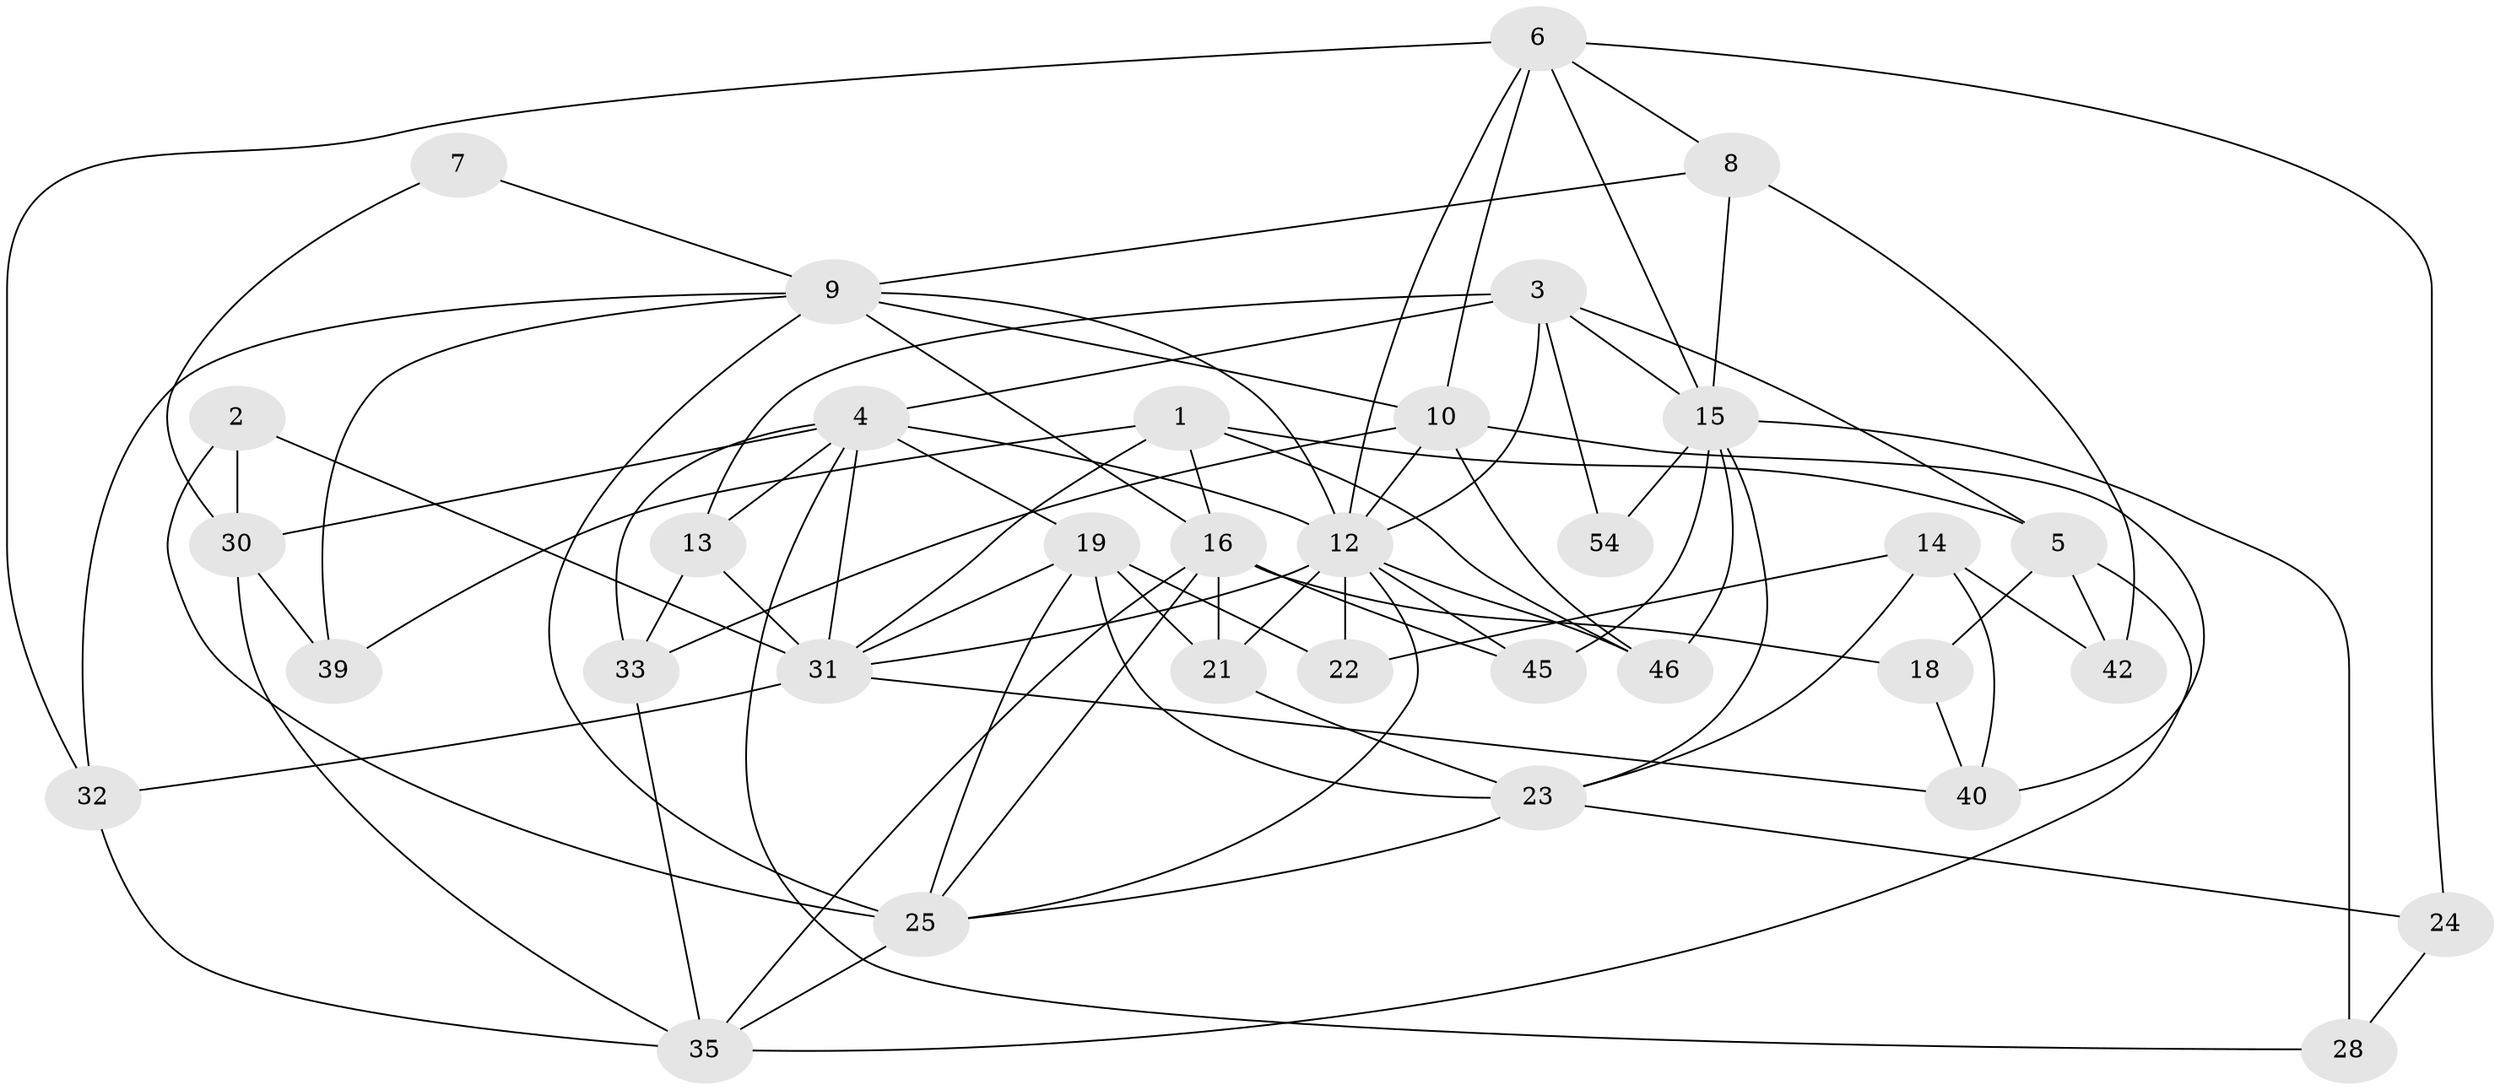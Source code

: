 // original degree distribution, {2: 0.09259259259259259, 3: 0.35185185185185186, 4: 0.25925925925925924, 7: 0.05555555555555555, 8: 0.018518518518518517, 5: 0.14814814814814814, 6: 0.07407407407407407}
// Generated by graph-tools (version 1.1) at 2025/41/03/06/25 10:41:56]
// undirected, 34 vertices, 84 edges
graph export_dot {
graph [start="1"]
  node [color=gray90,style=filled];
  1 [super="+29"];
  2;
  3 [super="+36"];
  4 [super="+20"];
  5 [super="+17"];
  6 [super="+50"];
  7;
  8 [super="+27"];
  9 [super="+11"];
  10 [super="+41"];
  12 [super="+49"];
  13 [super="+44"];
  14 [super="+51"];
  15 [super="+43"];
  16 [super="+52"];
  18;
  19 [super="+53"];
  21;
  22;
  23 [super="+26"];
  24;
  25 [super="+34"];
  28;
  30 [super="+47"];
  31 [super="+48"];
  32 [super="+37"];
  33;
  35 [super="+38"];
  39;
  40;
  42;
  45;
  46;
  54;
  1 -- 31;
  1 -- 16;
  1 -- 5;
  1 -- 39;
  1 -- 46;
  2 -- 25;
  2 -- 30;
  2 -- 31;
  3 -- 4;
  3 -- 5;
  3 -- 54;
  3 -- 12;
  3 -- 13;
  3 -- 15;
  4 -- 33;
  4 -- 28;
  4 -- 12;
  4 -- 30;
  4 -- 19;
  4 -- 13;
  4 -- 31;
  5 -- 18;
  5 -- 35;
  5 -- 42;
  6 -- 8;
  6 -- 32;
  6 -- 24;
  6 -- 10;
  6 -- 12;
  6 -- 15;
  7 -- 30;
  7 -- 9;
  8 -- 42;
  8 -- 15;
  8 -- 9;
  9 -- 25;
  9 -- 12;
  9 -- 16;
  9 -- 32;
  9 -- 39;
  9 -- 10;
  10 -- 12;
  10 -- 33;
  10 -- 40;
  10 -- 46;
  12 -- 25;
  12 -- 31;
  12 -- 45;
  12 -- 46;
  12 -- 21;
  12 -- 22;
  13 -- 31;
  13 -- 33;
  14 -- 42 [weight=2];
  14 -- 22;
  14 -- 40;
  14 -- 23;
  15 -- 46;
  15 -- 28;
  15 -- 45;
  15 -- 54;
  15 -- 23;
  16 -- 18;
  16 -- 21;
  16 -- 35;
  16 -- 25;
  16 -- 45;
  18 -- 40;
  19 -- 25 [weight=2];
  19 -- 22;
  19 -- 21;
  19 -- 23;
  19 -- 31;
  21 -- 23;
  23 -- 25 [weight=2];
  23 -- 24;
  24 -- 28;
  25 -- 35;
  30 -- 39;
  30 -- 35;
  31 -- 40;
  31 -- 32;
  32 -- 35;
  33 -- 35;
}
